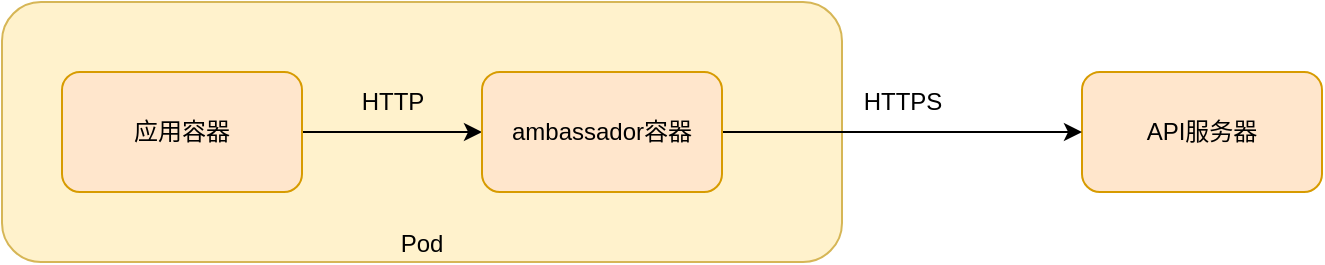 <mxfile version="24.6.5" type="github">
  <diagram name="第 1 页" id="C_N0WSI2K9GvynvuYv5X">
    <mxGraphModel dx="956" dy="577" grid="0" gridSize="10" guides="1" tooltips="1" connect="1" arrows="1" fold="1" page="0" pageScale="1" pageWidth="827" pageHeight="1169" math="0" shadow="0">
      <root>
        <mxCell id="0" />
        <mxCell id="1" parent="0" />
        <mxCell id="PEHEmGr5-3DT5fpXpjye-1" value="Pod" style="rounded=1;whiteSpace=wrap;html=1;align=center;verticalAlign=bottom;fillColor=#fff2cc;strokeColor=#d6b656;" vertex="1" parent="1">
          <mxGeometry x="40" y="180" width="420" height="130" as="geometry" />
        </mxCell>
        <mxCell id="PEHEmGr5-3DT5fpXpjye-2" value="API服务器" style="rounded=1;whiteSpace=wrap;html=1;fillColor=#ffe6cc;strokeColor=#d79b00;" vertex="1" parent="1">
          <mxGeometry x="580" y="215" width="120" height="60" as="geometry" />
        </mxCell>
        <mxCell id="PEHEmGr5-3DT5fpXpjye-5" style="edgeStyle=orthogonalEdgeStyle;rounded=0;orthogonalLoop=1;jettySize=auto;html=1;entryX=0;entryY=0.5;entryDx=0;entryDy=0;" edge="1" parent="1" source="PEHEmGr5-3DT5fpXpjye-3" target="PEHEmGr5-3DT5fpXpjye-4">
          <mxGeometry relative="1" as="geometry" />
        </mxCell>
        <mxCell id="PEHEmGr5-3DT5fpXpjye-3" value="应用容器" style="rounded=1;whiteSpace=wrap;html=1;fillColor=#ffe6cc;strokeColor=#d79b00;" vertex="1" parent="1">
          <mxGeometry x="70" y="215" width="120" height="60" as="geometry" />
        </mxCell>
        <mxCell id="PEHEmGr5-3DT5fpXpjye-8" style="edgeStyle=orthogonalEdgeStyle;rounded=0;orthogonalLoop=1;jettySize=auto;html=1;" edge="1" parent="1" source="PEHEmGr5-3DT5fpXpjye-4" target="PEHEmGr5-3DT5fpXpjye-2">
          <mxGeometry relative="1" as="geometry" />
        </mxCell>
        <mxCell id="PEHEmGr5-3DT5fpXpjye-4" value="ambassador容器" style="rounded=1;whiteSpace=wrap;html=1;fillColor=#ffe6cc;strokeColor=#d79b00;" vertex="1" parent="1">
          <mxGeometry x="280" y="215" width="120" height="60" as="geometry" />
        </mxCell>
        <mxCell id="PEHEmGr5-3DT5fpXpjye-7" value="HTTP" style="text;html=1;align=center;verticalAlign=middle;resizable=0;points=[];autosize=1;strokeColor=none;fillColor=none;" vertex="1" parent="1">
          <mxGeometry x="210" y="215" width="50" height="30" as="geometry" />
        </mxCell>
        <mxCell id="PEHEmGr5-3DT5fpXpjye-9" value="HTTPS" style="text;html=1;align=center;verticalAlign=middle;resizable=0;points=[];autosize=1;strokeColor=none;fillColor=none;" vertex="1" parent="1">
          <mxGeometry x="460" y="215" width="60" height="30" as="geometry" />
        </mxCell>
      </root>
    </mxGraphModel>
  </diagram>
</mxfile>
